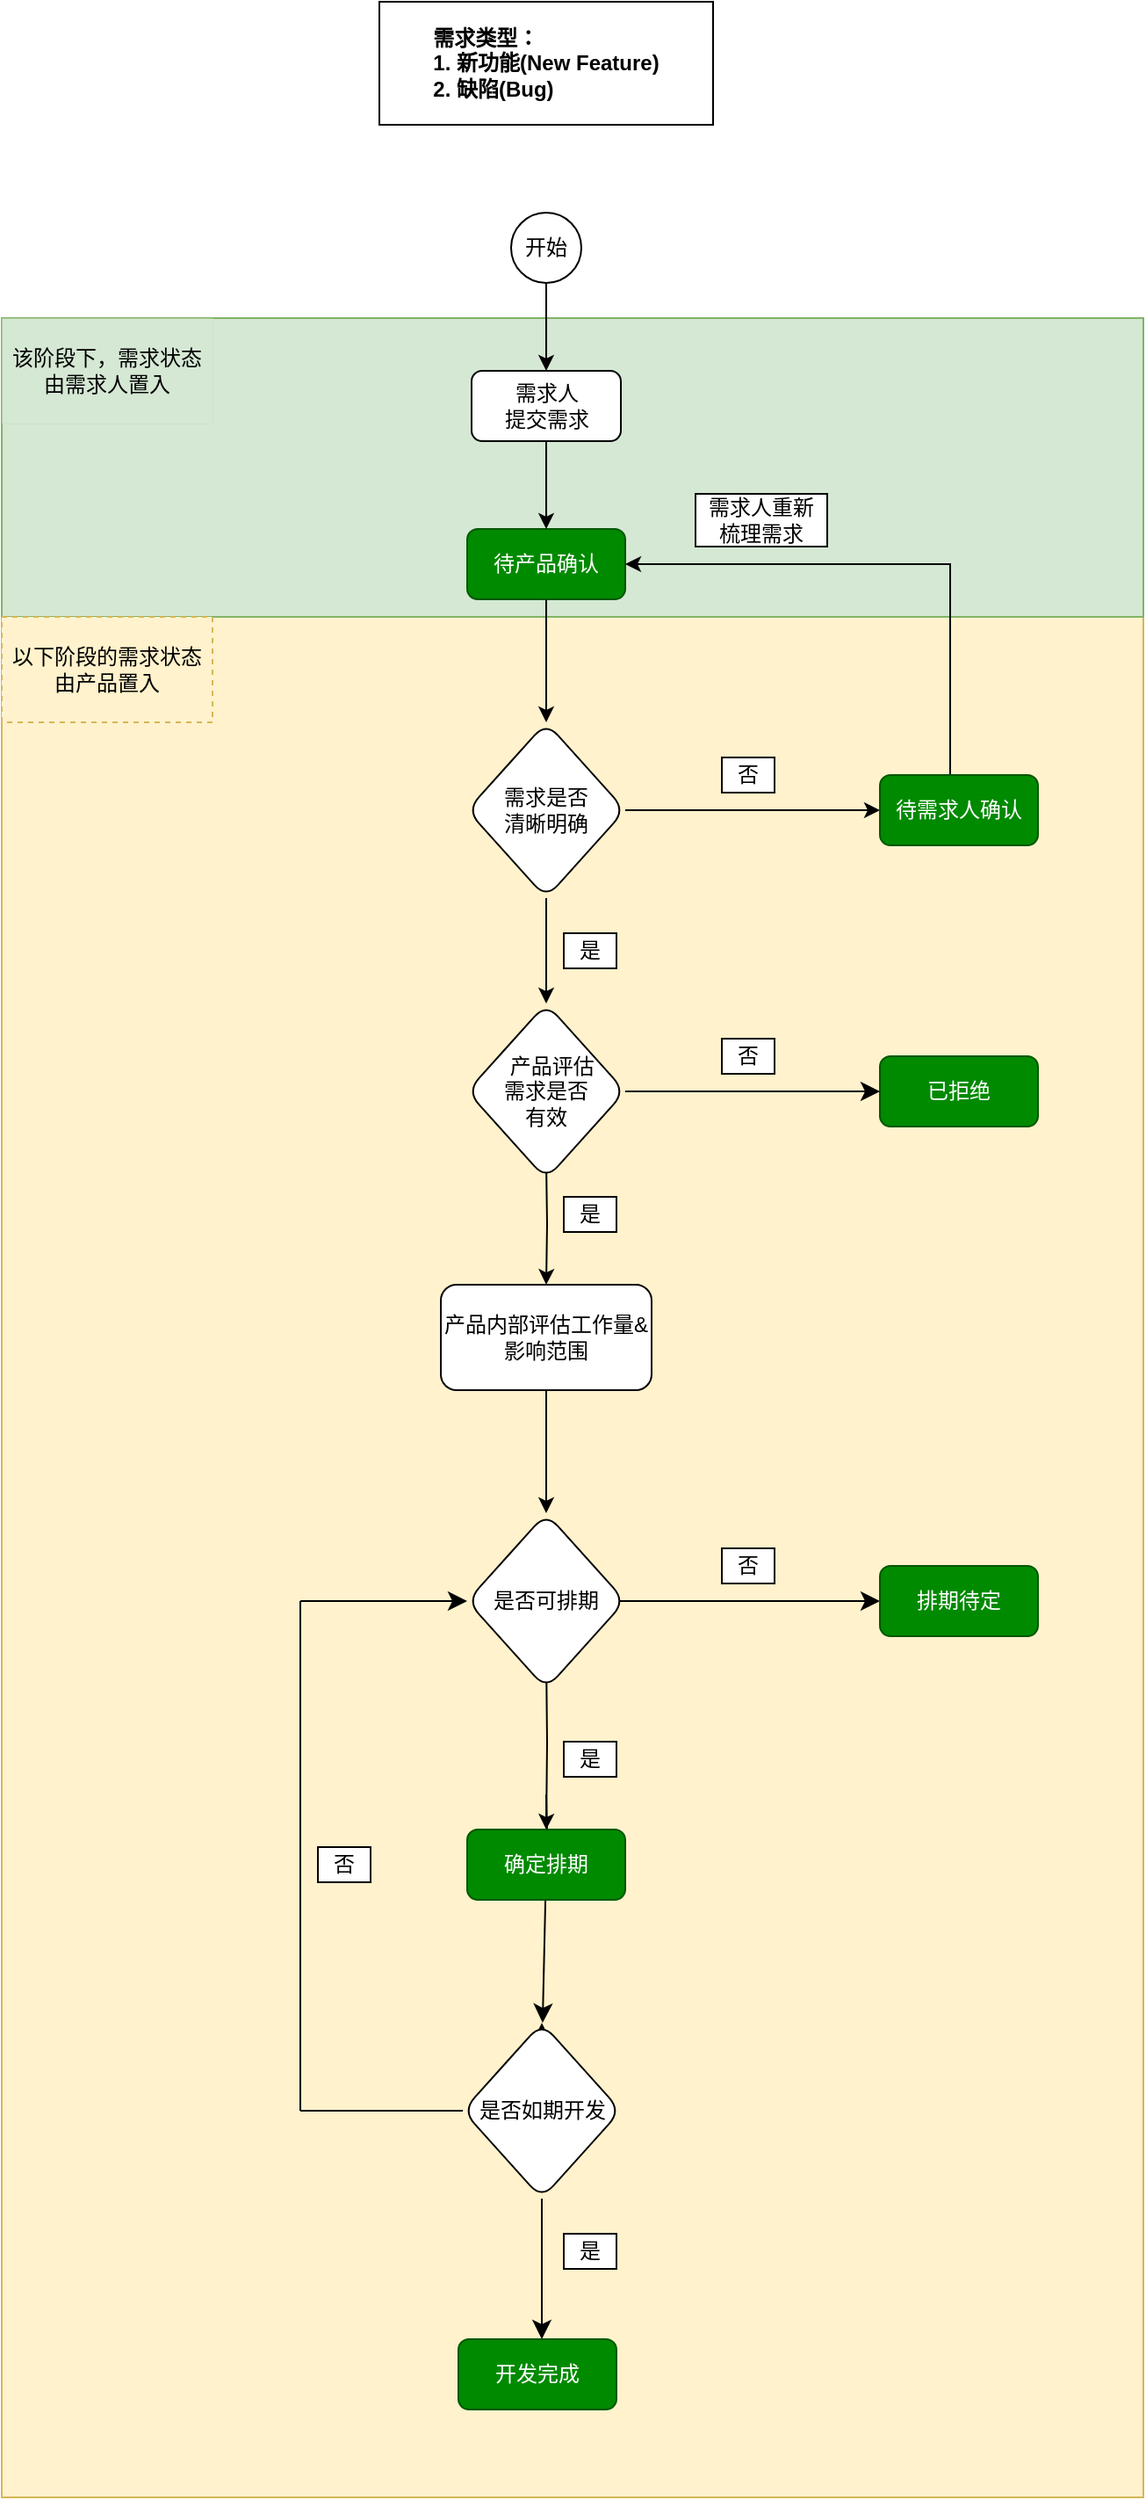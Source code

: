<mxfile version="22.1.3" type="github">
  <diagram name="Page-1" id="NQk4FHPxa6d9a9Xzu11Q">
    <mxGraphModel dx="1434" dy="1940" grid="1" gridSize="10" guides="1" tooltips="1" connect="1" arrows="1" fold="1" page="1" pageScale="1" pageWidth="850" pageHeight="1100" math="0" shadow="0">
      <root>
        <mxCell id="0" />
        <mxCell id="1" parent="0" />
        <mxCell id="V_vyaaq5Ykr70dIOh13H-60" value="" style="rounded=0;whiteSpace=wrap;html=1;fillColor=#fff2cc;strokeColor=#d6b656;" parent="1" vertex="1">
          <mxGeometry x="30" y="130" width="650" height="1070" as="geometry" />
        </mxCell>
        <mxCell id="V_vyaaq5Ykr70dIOh13H-61" value="" style="rounded=0;whiteSpace=wrap;html=1;fillColor=#d5e8d4;strokeColor=#82b366;labelPosition=left;verticalLabelPosition=middle;align=right;verticalAlign=middle;" parent="1" vertex="1">
          <mxGeometry x="30" y="-40" width="650" height="170" as="geometry" />
        </mxCell>
        <mxCell id="V_vyaaq5Ykr70dIOh13H-57" style="edgeStyle=orthogonalEdgeStyle;rounded=0;orthogonalLoop=1;jettySize=auto;html=1;entryX=0.5;entryY=0;entryDx=0;entryDy=0;" parent="1" source="V_vyaaq5Ykr70dIOh13H-1" target="V_vyaaq5Ykr70dIOh13H-6" edge="1">
          <mxGeometry relative="1" as="geometry" />
        </mxCell>
        <mxCell id="V_vyaaq5Ykr70dIOh13H-1" value="开始" style="ellipse;whiteSpace=wrap;html=1;aspect=fixed;" parent="1" vertex="1">
          <mxGeometry x="320" y="-100" width="40" height="40" as="geometry" />
        </mxCell>
        <mxCell id="V_vyaaq5Ykr70dIOh13H-40" value="" style="edgeStyle=orthogonalEdgeStyle;rounded=0;orthogonalLoop=1;jettySize=auto;html=1;" parent="1" source="V_vyaaq5Ykr70dIOh13H-2" target="V_vyaaq5Ykr70dIOh13H-39" edge="1">
          <mxGeometry relative="1" as="geometry" />
        </mxCell>
        <mxCell id="V_vyaaq5Ykr70dIOh13H-2" value="待产品确认" style="rounded=1;whiteSpace=wrap;html=1;fillColor=#008a00;fontColor=#ffffff;strokeColor=#005700;" parent="1" vertex="1">
          <mxGeometry x="295" y="80" width="90" height="40" as="geometry" />
        </mxCell>
        <mxCell id="V_vyaaq5Ykr70dIOh13H-8" value="" style="edgeStyle=orthogonalEdgeStyle;rounded=0;orthogonalLoop=1;jettySize=auto;html=1;" parent="1" target="V_vyaaq5Ykr70dIOh13H-7" edge="1">
          <mxGeometry relative="1" as="geometry">
            <mxPoint x="340" y="440" as="sourcePoint" />
          </mxGeometry>
        </mxCell>
        <mxCell id="V_vyaaq5Ykr70dIOh13H-58" style="edgeStyle=orthogonalEdgeStyle;rounded=0;orthogonalLoop=1;jettySize=auto;html=1;entryX=0.5;entryY=0;entryDx=0;entryDy=0;" parent="1" source="V_vyaaq5Ykr70dIOh13H-6" target="V_vyaaq5Ykr70dIOh13H-2" edge="1">
          <mxGeometry relative="1" as="geometry" />
        </mxCell>
        <mxCell id="V_vyaaq5Ykr70dIOh13H-6" value="需求人&lt;br&gt;提交需求" style="rounded=1;whiteSpace=wrap;html=1;" parent="1" vertex="1">
          <mxGeometry x="297.5" y="-10" width="85" height="40" as="geometry" />
        </mxCell>
        <mxCell id="V_vyaaq5Ykr70dIOh13H-15" value="" style="edgeStyle=orthogonalEdgeStyle;rounded=0;orthogonalLoop=1;jettySize=auto;html=1;" parent="1" source="V_vyaaq5Ykr70dIOh13H-7" edge="1">
          <mxGeometry relative="1" as="geometry">
            <mxPoint x="340" y="640" as="targetPoint" />
          </mxGeometry>
        </mxCell>
        <mxCell id="V_vyaaq5Ykr70dIOh13H-7" value="产品内部评估工作量&amp;amp;影响范围" style="rounded=1;whiteSpace=wrap;html=1;" parent="1" vertex="1">
          <mxGeometry x="280" y="510" width="120" height="60" as="geometry" />
        </mxCell>
        <mxCell id="V_vyaaq5Ykr70dIOh13H-9" value="是" style="rounded=0;whiteSpace=wrap;html=1;" parent="1" vertex="1">
          <mxGeometry x="350" y="460" width="30" height="20" as="geometry" />
        </mxCell>
        <mxCell id="V_vyaaq5Ykr70dIOh13H-20" value="" style="edgeStyle=orthogonalEdgeStyle;rounded=0;orthogonalLoop=1;jettySize=auto;html=1;entryX=0.5;entryY=0;entryDx=0;entryDy=0;" parent="1" target="98XV745TaRAAw5JHfFGS-9" edge="1">
          <mxGeometry relative="1" as="geometry">
            <mxPoint x="340" y="720" as="sourcePoint" />
            <mxPoint x="340" y="740" as="targetPoint" />
          </mxGeometry>
        </mxCell>
        <mxCell id="98XV745TaRAAw5JHfFGS-6" style="edgeStyle=none;curved=1;rounded=0;orthogonalLoop=1;jettySize=auto;html=1;fontSize=12;startSize=8;endSize=8;" parent="1" edge="1">
          <mxGeometry relative="1" as="geometry">
            <mxPoint x="380" y="690" as="sourcePoint" />
            <mxPoint x="530" y="690" as="targetPoint" />
          </mxGeometry>
        </mxCell>
        <mxCell id="V_vyaaq5Ykr70dIOh13H-41" value="" style="edgeStyle=orthogonalEdgeStyle;rounded=0;orthogonalLoop=1;jettySize=auto;html=1;" parent="1" source="V_vyaaq5Ykr70dIOh13H-39" edge="1">
          <mxGeometry relative="1" as="geometry">
            <mxPoint x="340" y="350" as="targetPoint" />
          </mxGeometry>
        </mxCell>
        <mxCell id="V_vyaaq5Ykr70dIOh13H-43" value="" style="edgeStyle=orthogonalEdgeStyle;rounded=0;orthogonalLoop=1;jettySize=auto;html=1;entryX=0;entryY=0.25;entryDx=0;entryDy=0;" parent="1" source="V_vyaaq5Ykr70dIOh13H-39" edge="1">
          <mxGeometry relative="1" as="geometry">
            <mxPoint x="530" y="240" as="targetPoint" />
          </mxGeometry>
        </mxCell>
        <mxCell id="V_vyaaq5Ykr70dIOh13H-39" value="需求是否&lt;br&gt;清晰明确" style="rhombus;whiteSpace=wrap;html=1;rounded=1;" parent="1" vertex="1">
          <mxGeometry x="295" y="190" width="90" height="100" as="geometry" />
        </mxCell>
        <mxCell id="V_vyaaq5Ykr70dIOh13H-44" value="否" style="rounded=0;whiteSpace=wrap;html=1;" parent="1" vertex="1">
          <mxGeometry x="440" y="210" width="30" height="20" as="geometry" />
        </mxCell>
        <mxCell id="V_vyaaq5Ykr70dIOh13H-54" value="&lt;div style=&quot;text-align: left;&quot;&gt;&lt;b&gt;需求类型：&lt;/b&gt;&lt;/div&gt;&lt;b&gt;1. 新功能(New Feature)&lt;br&gt;&lt;/b&gt;&lt;div style=&quot;text-align: left;&quot;&gt;&lt;b&gt;2. 缺陷(Bug)&lt;/b&gt;&lt;/div&gt;" style="rounded=0;whiteSpace=wrap;html=1;labelBackgroundColor=default;" parent="1" vertex="1">
          <mxGeometry x="245" y="-220" width="190" height="70" as="geometry" />
        </mxCell>
        <mxCell id="V_vyaaq5Ykr70dIOh13H-59" value="" style="edgeStyle=orthogonalEdgeStyle;rounded=0;orthogonalLoop=1;jettySize=auto;html=1;exitX=0.5;exitY=0;exitDx=0;exitDy=0;" parent="1" source="98XV745TaRAAw5JHfFGS-13" edge="1">
          <mxGeometry relative="1" as="geometry">
            <mxPoint x="575" y="230" as="sourcePoint" />
            <mxPoint x="385" y="100" as="targetPoint" />
            <Array as="points">
              <mxPoint x="570" y="220" />
              <mxPoint x="570" y="100" />
            </Array>
          </mxGeometry>
        </mxCell>
        <mxCell id="V_vyaaq5Ykr70dIOh13H-46" value="需求人重新&lt;br&gt;梳理需求" style="rounded=0;whiteSpace=wrap;html=1;" parent="1" vertex="1">
          <mxGeometry x="425" y="60" width="75" height="30" as="geometry" />
        </mxCell>
        <mxCell id="V_vyaaq5Ykr70dIOh13H-62" value="该阶段下，需求状态由需求人置入" style="rounded=0;whiteSpace=wrap;html=1;fillColor=#d5e8d4;strokeColor=#82b366;strokeWidth=0;" parent="1" vertex="1">
          <mxGeometry x="30" y="-40" width="120" height="60" as="geometry" />
        </mxCell>
        <mxCell id="V_vyaaq5Ykr70dIOh13H-63" value="以下阶段的需求状态由产品置入" style="rounded=0;whiteSpace=wrap;html=1;fillColor=#fff2cc;strokeColor=#d6b656;dashed=1;" parent="1" vertex="1">
          <mxGeometry x="30" y="130" width="120" height="60" as="geometry" />
        </mxCell>
        <mxCell id="98XV745TaRAAw5JHfFGS-4" value="已拒绝" style="rounded=1;whiteSpace=wrap;html=1;fillColor=#008a00;fontColor=#ffffff;strokeColor=#005700;" parent="1" vertex="1">
          <mxGeometry x="530" y="380" width="90" height="40" as="geometry" />
        </mxCell>
        <mxCell id="98XV745TaRAAw5JHfFGS-5" value="排期待定" style="rounded=1;whiteSpace=wrap;html=1;fillColor=#008a00;fontColor=#ffffff;strokeColor=#005700;" parent="1" vertex="1">
          <mxGeometry x="530" y="670" width="90" height="40" as="geometry" />
        </mxCell>
        <mxCell id="98XV745TaRAAw5JHfFGS-15" style="edgeStyle=none;curved=1;rounded=0;orthogonalLoop=1;jettySize=auto;html=1;entryX=0;entryY=0.5;entryDx=0;entryDy=0;fontSize=12;startSize=8;endSize=8;" parent="1" source="98XV745TaRAAw5JHfFGS-12" target="98XV745TaRAAw5JHfFGS-4" edge="1">
          <mxGeometry relative="1" as="geometry" />
        </mxCell>
        <mxCell id="98XV745TaRAAw5JHfFGS-12" value="&amp;nbsp; 产品评估&lt;br style=&quot;border-color: var(--border-color);&quot;&gt;需求是否&lt;br style=&quot;border-color: var(--border-color);&quot;&gt;有效" style="rhombus;whiteSpace=wrap;html=1;rounded=1;" parent="1" vertex="1">
          <mxGeometry x="295" y="350" width="90" height="100" as="geometry" />
        </mxCell>
        <mxCell id="98XV745TaRAAw5JHfFGS-13" value="待需求人确认" style="rounded=1;whiteSpace=wrap;html=1;fillColor=#008a00;fontColor=#ffffff;strokeColor=#005700;" parent="1" vertex="1">
          <mxGeometry x="530" y="220" width="90" height="40" as="geometry" />
        </mxCell>
        <mxCell id="98XV745TaRAAw5JHfFGS-16" value="否" style="rounded=0;whiteSpace=wrap;html=1;" parent="1" vertex="1">
          <mxGeometry x="440" y="370" width="30" height="20" as="geometry" />
        </mxCell>
        <mxCell id="98XV745TaRAAw5JHfFGS-17" value="是" style="rounded=0;whiteSpace=wrap;html=1;" parent="1" vertex="1">
          <mxGeometry x="350" y="310" width="30" height="20" as="geometry" />
        </mxCell>
        <mxCell id="98XV745TaRAAw5JHfFGS-19" value="是" style="rounded=0;whiteSpace=wrap;html=1;" parent="1" vertex="1">
          <mxGeometry x="350" y="770" width="30" height="20" as="geometry" />
        </mxCell>
        <mxCell id="98XV745TaRAAw5JHfFGS-20" value="是" style="rounded=0;whiteSpace=wrap;html=1;" parent="1" vertex="1">
          <mxGeometry x="350" y="1050" width="30" height="20" as="geometry" />
        </mxCell>
        <mxCell id="98XV745TaRAAw5JHfFGS-21" value="是否可排期" style="rhombus;whiteSpace=wrap;html=1;rounded=1;" parent="1" vertex="1">
          <mxGeometry x="295" y="640" width="90" height="100" as="geometry" />
        </mxCell>
        <mxCell id="98XV745TaRAAw5JHfFGS-23" value="" style="edgeStyle=orthogonalEdgeStyle;rounded=0;orthogonalLoop=1;jettySize=auto;html=1;" parent="1" target="98XV745TaRAAw5JHfFGS-9" edge="1">
          <mxGeometry relative="1" as="geometry">
            <mxPoint x="340" y="800" as="sourcePoint" />
            <mxPoint x="340" y="900" as="targetPoint" />
          </mxGeometry>
        </mxCell>
        <mxCell id="98XV745TaRAAw5JHfFGS-31" value="" style="edgeStyle=none;curved=1;rounded=0;orthogonalLoop=1;jettySize=auto;html=1;fontSize=12;startSize=8;endSize=8;" parent="1" source="98XV745TaRAAw5JHfFGS-9" edge="1">
          <mxGeometry relative="1" as="geometry">
            <mxPoint x="337.955" y="930" as="targetPoint" />
          </mxGeometry>
        </mxCell>
        <mxCell id="98XV745TaRAAw5JHfFGS-9" value="确定排期" style="rounded=1;whiteSpace=wrap;html=1;fillColor=#008a00;fontColor=#ffffff;strokeColor=#005700;" parent="1" vertex="1">
          <mxGeometry x="295" y="820" width="90" height="40" as="geometry" />
        </mxCell>
        <mxCell id="98XV745TaRAAw5JHfFGS-30" value="" style="edgeStyle=none;curved=1;rounded=0;orthogonalLoop=1;jettySize=auto;html=1;fontSize=12;startSize=8;endSize=8;" parent="1" target="98XV745TaRAAw5JHfFGS-29" edge="1">
          <mxGeometry relative="1" as="geometry">
            <mxPoint x="337.5" y="970" as="sourcePoint" />
          </mxGeometry>
        </mxCell>
        <mxCell id="98XV745TaRAAw5JHfFGS-33" value="" style="edgeStyle=none;curved=1;rounded=0;orthogonalLoop=1;jettySize=auto;html=1;fontSize=12;startSize=8;endSize=8;" parent="1" source="98XV745TaRAAw5JHfFGS-29" edge="1">
          <mxGeometry relative="1" as="geometry">
            <mxPoint x="337.5" y="1110" as="targetPoint" />
          </mxGeometry>
        </mxCell>
        <mxCell id="98XV745TaRAAw5JHfFGS-29" value="是否如期开发" style="rhombus;whiteSpace=wrap;html=1;rounded=1;" parent="1" vertex="1">
          <mxGeometry x="292.5" y="930" width="90" height="100" as="geometry" />
        </mxCell>
        <mxCell id="98XV745TaRAAw5JHfFGS-43" value="否" style="rounded=0;whiteSpace=wrap;html=1;" parent="1" vertex="1">
          <mxGeometry x="210" y="830" width="30" height="20" as="geometry" />
        </mxCell>
        <mxCell id="98XV745TaRAAw5JHfFGS-45" value="" style="endArrow=none;html=1;rounded=0;fontSize=12;startSize=8;endSize=8;curved=1;exitX=0;exitY=0.5;exitDx=0;exitDy=0;" parent="1" source="98XV745TaRAAw5JHfFGS-29" edge="1">
          <mxGeometry width="50" height="50" relative="1" as="geometry">
            <mxPoint x="350" y="920" as="sourcePoint" />
            <mxPoint x="200" y="980" as="targetPoint" />
          </mxGeometry>
        </mxCell>
        <mxCell id="98XV745TaRAAw5JHfFGS-46" value="" style="endArrow=none;html=1;rounded=0;fontSize=12;startSize=8;endSize=8;curved=1;" parent="1" edge="1">
          <mxGeometry width="50" height="50" relative="1" as="geometry">
            <mxPoint x="200" y="980" as="sourcePoint" />
            <mxPoint x="200" y="690" as="targetPoint" />
          </mxGeometry>
        </mxCell>
        <mxCell id="98XV745TaRAAw5JHfFGS-47" value="" style="endArrow=classic;html=1;rounded=0;fontSize=12;startSize=8;endSize=8;curved=1;entryX=0;entryY=0.5;entryDx=0;entryDy=0;" parent="1" target="98XV745TaRAAw5JHfFGS-21" edge="1">
          <mxGeometry width="50" height="50" relative="1" as="geometry">
            <mxPoint x="200" y="690" as="sourcePoint" />
            <mxPoint x="400" y="870" as="targetPoint" />
          </mxGeometry>
        </mxCell>
        <mxCell id="Z0iDgmvmGpAXVHRu_zSe-2" value="开发完成" style="rounded=1;whiteSpace=wrap;html=1;fillColor=#008a00;fontColor=#ffffff;strokeColor=#005700;" vertex="1" parent="1">
          <mxGeometry x="290" y="1110" width="90" height="40" as="geometry" />
        </mxCell>
        <mxCell id="Z0iDgmvmGpAXVHRu_zSe-3" value="否" style="rounded=0;whiteSpace=wrap;html=1;" vertex="1" parent="1">
          <mxGeometry x="440" y="660" width="30" height="20" as="geometry" />
        </mxCell>
      </root>
    </mxGraphModel>
  </diagram>
</mxfile>
